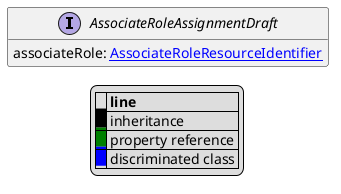 @startuml

hide empty fields
hide empty methods
legend
|= |= line |
|<back:black>   </back>| inheritance |
|<back:green>   </back>| property reference |
|<back:blue>   </back>| discriminated class |
endlegend
interface AssociateRoleAssignmentDraft [[AssociateRoleAssignmentDraft.svg]]  {
    associateRole: [[AssociateRoleResourceIdentifier.svg AssociateRoleResourceIdentifier]]
}






@enduml
